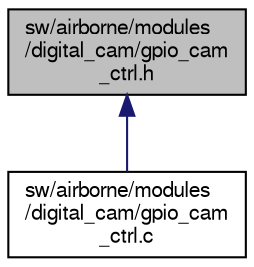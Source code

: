 digraph "sw/airborne/modules/digital_cam/gpio_cam_ctrl.h"
{
  edge [fontname="FreeSans",fontsize="10",labelfontname="FreeSans",labelfontsize="10"];
  node [fontname="FreeSans",fontsize="10",shape=record];
  Node1 [label="sw/airborne/modules\l/digital_cam/gpio_cam\l_ctrl.h",height=0.2,width=0.4,color="black", fillcolor="grey75", style="filled", fontcolor="black"];
  Node1 -> Node2 [dir="back",color="midnightblue",fontsize="10",style="solid",fontname="FreeSans"];
  Node2 [label="sw/airborne/modules\l/digital_cam/gpio_cam\l_ctrl.c",height=0.2,width=0.4,color="black", fillcolor="white", style="filled",URL="$gpio__cam__ctrl_8c.html",tooltip="Control the camera via GPIO pins. "];
}
